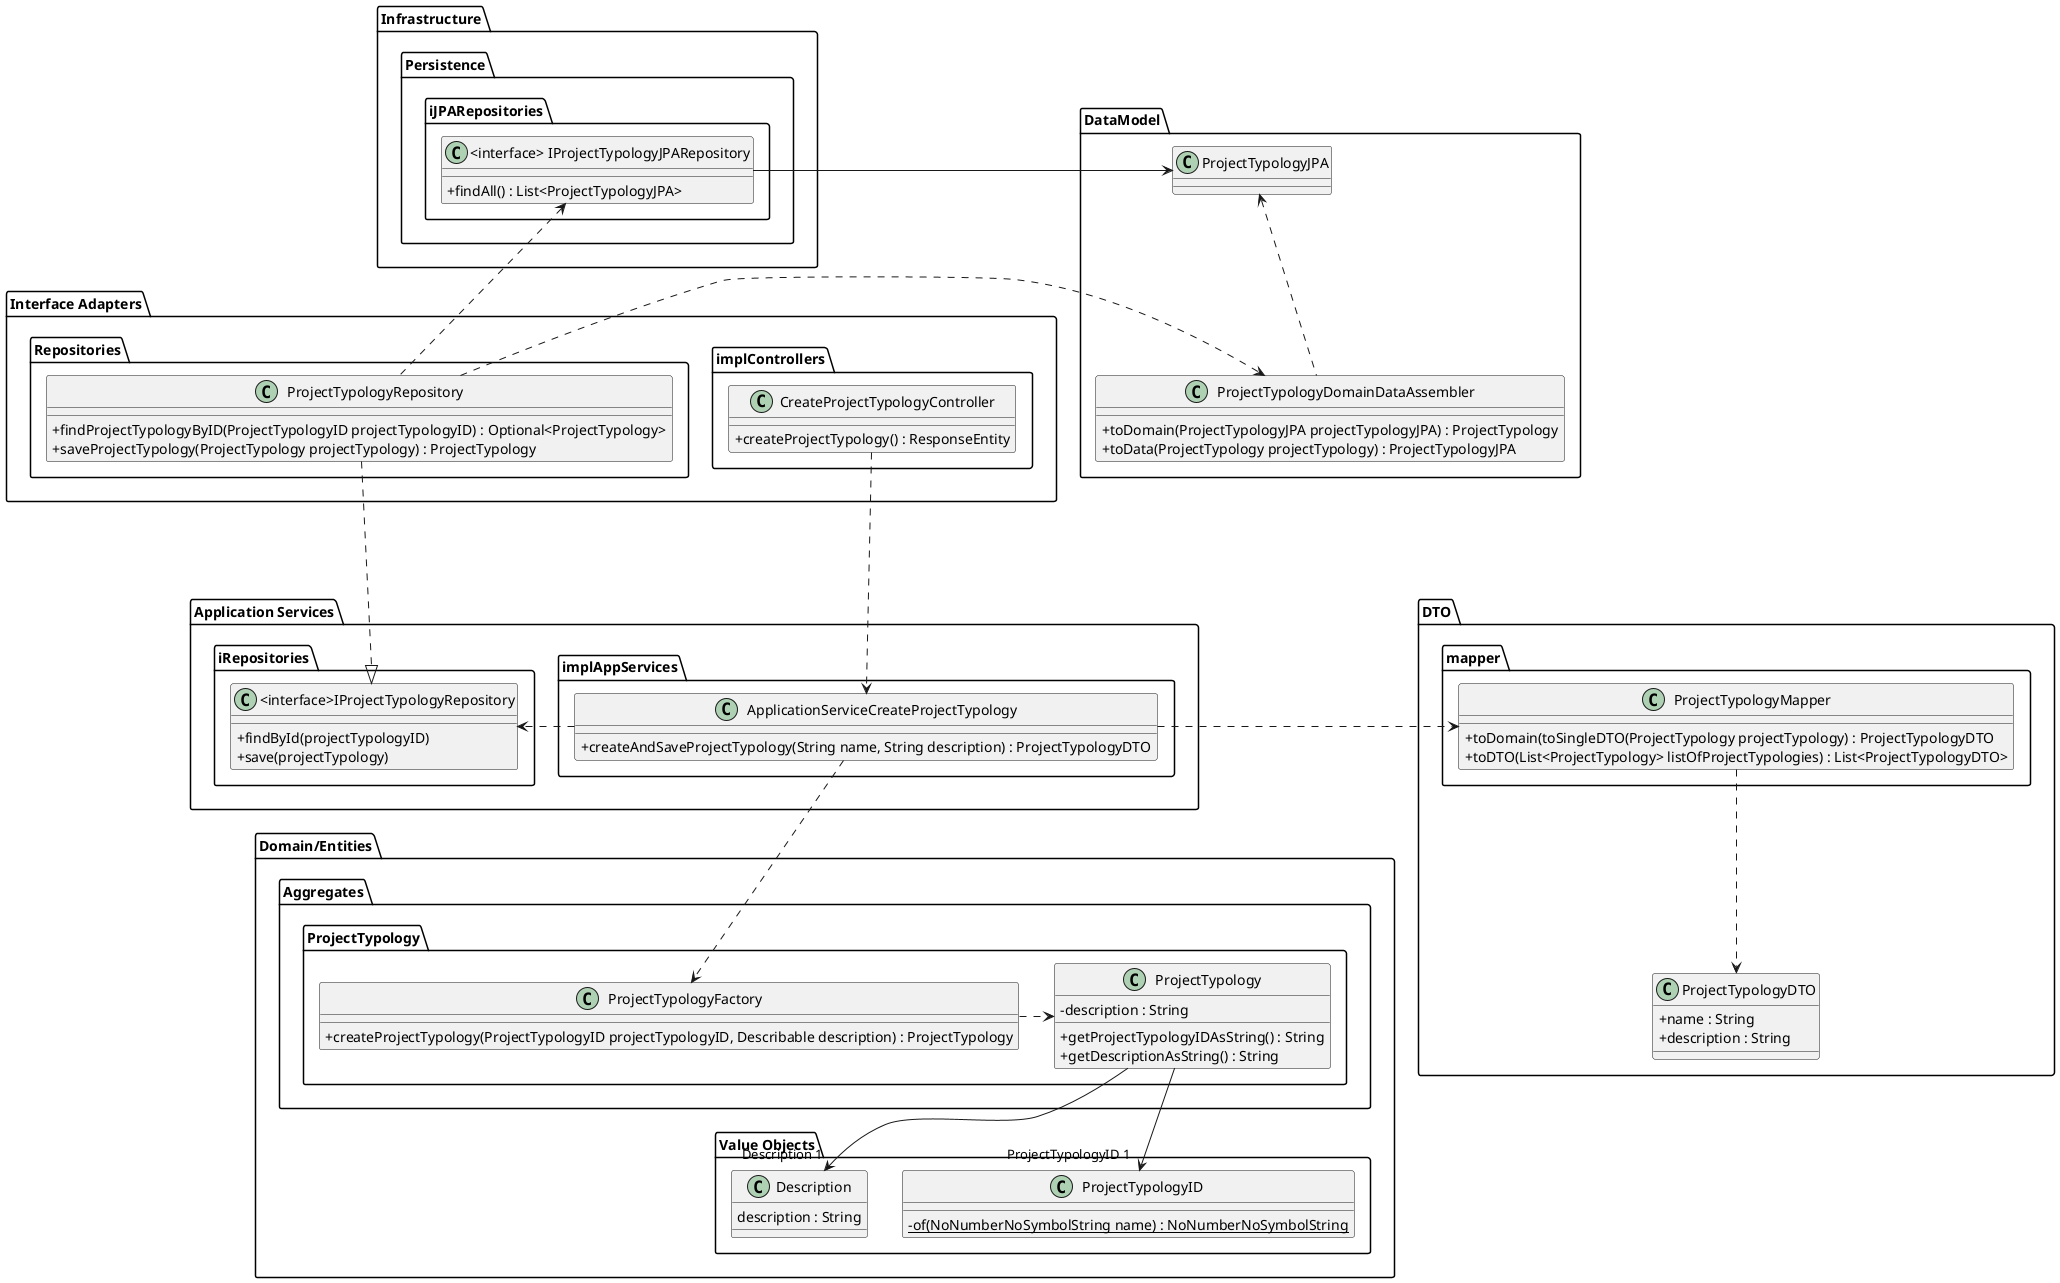 @startuml
'https://plantuml.com/class-diagramheader IMPLEMENTATION VIEW
top to bottom direction
skinparam classAttributeIconSize 0

folder "Infrastructure" as infrastructure{
package "Persistence" as persistence {
package "iJPARepositories" as IJPARepo {
class "<interface> IProjectTypologyJPARepository" as IProjectTypologyJPARepo {
+findAll() : List<ProjectTypologyJPA>
}
}
}
}

folder "DataModel" as DataModel{
class "ProjectTypologyJPA" as ProjectJPA{
}
class "ProjectTypologyDomainDataAssembler" as ProjectTypologyDomainDataAssembler {
+toDomain(ProjectTypologyJPA projectTypologyJPA) : ProjectTypology
+toData(ProjectTypology projectTypology) : ProjectTypologyJPA
}
}

folder "Interface Adapters" as folderinter{
 package "Repositories" as packrepoImpl{
    class "ProjectTypologyRepository" as classrepo{
         +findProjectTypologyByID(ProjectTypologyID projectTypologyID) : Optional<ProjectTypology>
         +saveProjectTypology(ProjectTypology projectTypology) : ProjectTypology
    }
    }
 package "implControllers" as packcontrol {
    class "CreateProjectTypologyController" as classcontroller{
    +createProjectTypology() : ResponseEntity
    }
 }
}


folder "DTO"{
package "mapper" as mapper{
class "ProjectTypologyMapper" as ProjectTypologyMapper{
+toDomain(toSingleDTO(ProjectTypology projectTypology) : ProjectTypologyDTO
+toDTO(List<ProjectTypology> listOfProjectTypologies) : List<ProjectTypologyDTO>
}
}
class "ProjectTypologyDTO" as dto {
+ name : String
+ description : String
}
}

folder "Application Services"{
package implAppServices as packAppService{
 class "ApplicationServiceCreateProjectTypology" as classService{
  +createAndSaveProjectTypology(String name, String description) : ProjectTypologyDTO
}
}
package iRepositories as iRepositories{
class "<interface>IProjectTypologyRepository" as IProjectTypologyRepo{
+findById(projectTypologyID)
+save(projectTypology)
}
}
}

folder "Domain/Entities" as domain{
package "Value Objects" as packVO{
  class "ProjectTypologyID " as classProjTypID{
  -{static}of(NoNumberNoSymbolString name) : NoNumberNoSymbolString
  }
  class "Description" as description {
  description : String
  }

  }

folder "Aggregates" as aggregates{
package ProjectTypology as packEntity{
class "ProjectTypology" as classProjectTypology{
-description : String
+getProjectTypologyIDAsString() : String
+getDescriptionAsString() : String
}
class "ProjectTypologyFactory" as factory{
+createProjectTypology(ProjectTypologyID projectTypologyID, Describable description) : ProjectTypology
}
}
}
}


classcontroller..>classService
classService..>factory
classService..right> ProjectTypologyMapper
ProjectTypologyMapper..>dto
classService..right>IProjectTypologyRepo
classrepo....|>IProjectTypologyRepo
classrepo..up>IProjectTypologyJPARepo
ProjectTypologyDomainDataAssembler..up>ProjectJPA
IProjectTypologyJPARepo--right>ProjectJPA
classrepo..r>ProjectTypologyDomainDataAssembler
factory..right>classProjectTypology

classProjectTypology-->"ProjectTypologyID 1"classProjTypID
classProjectTypology-->"Description 1"description

@enduml